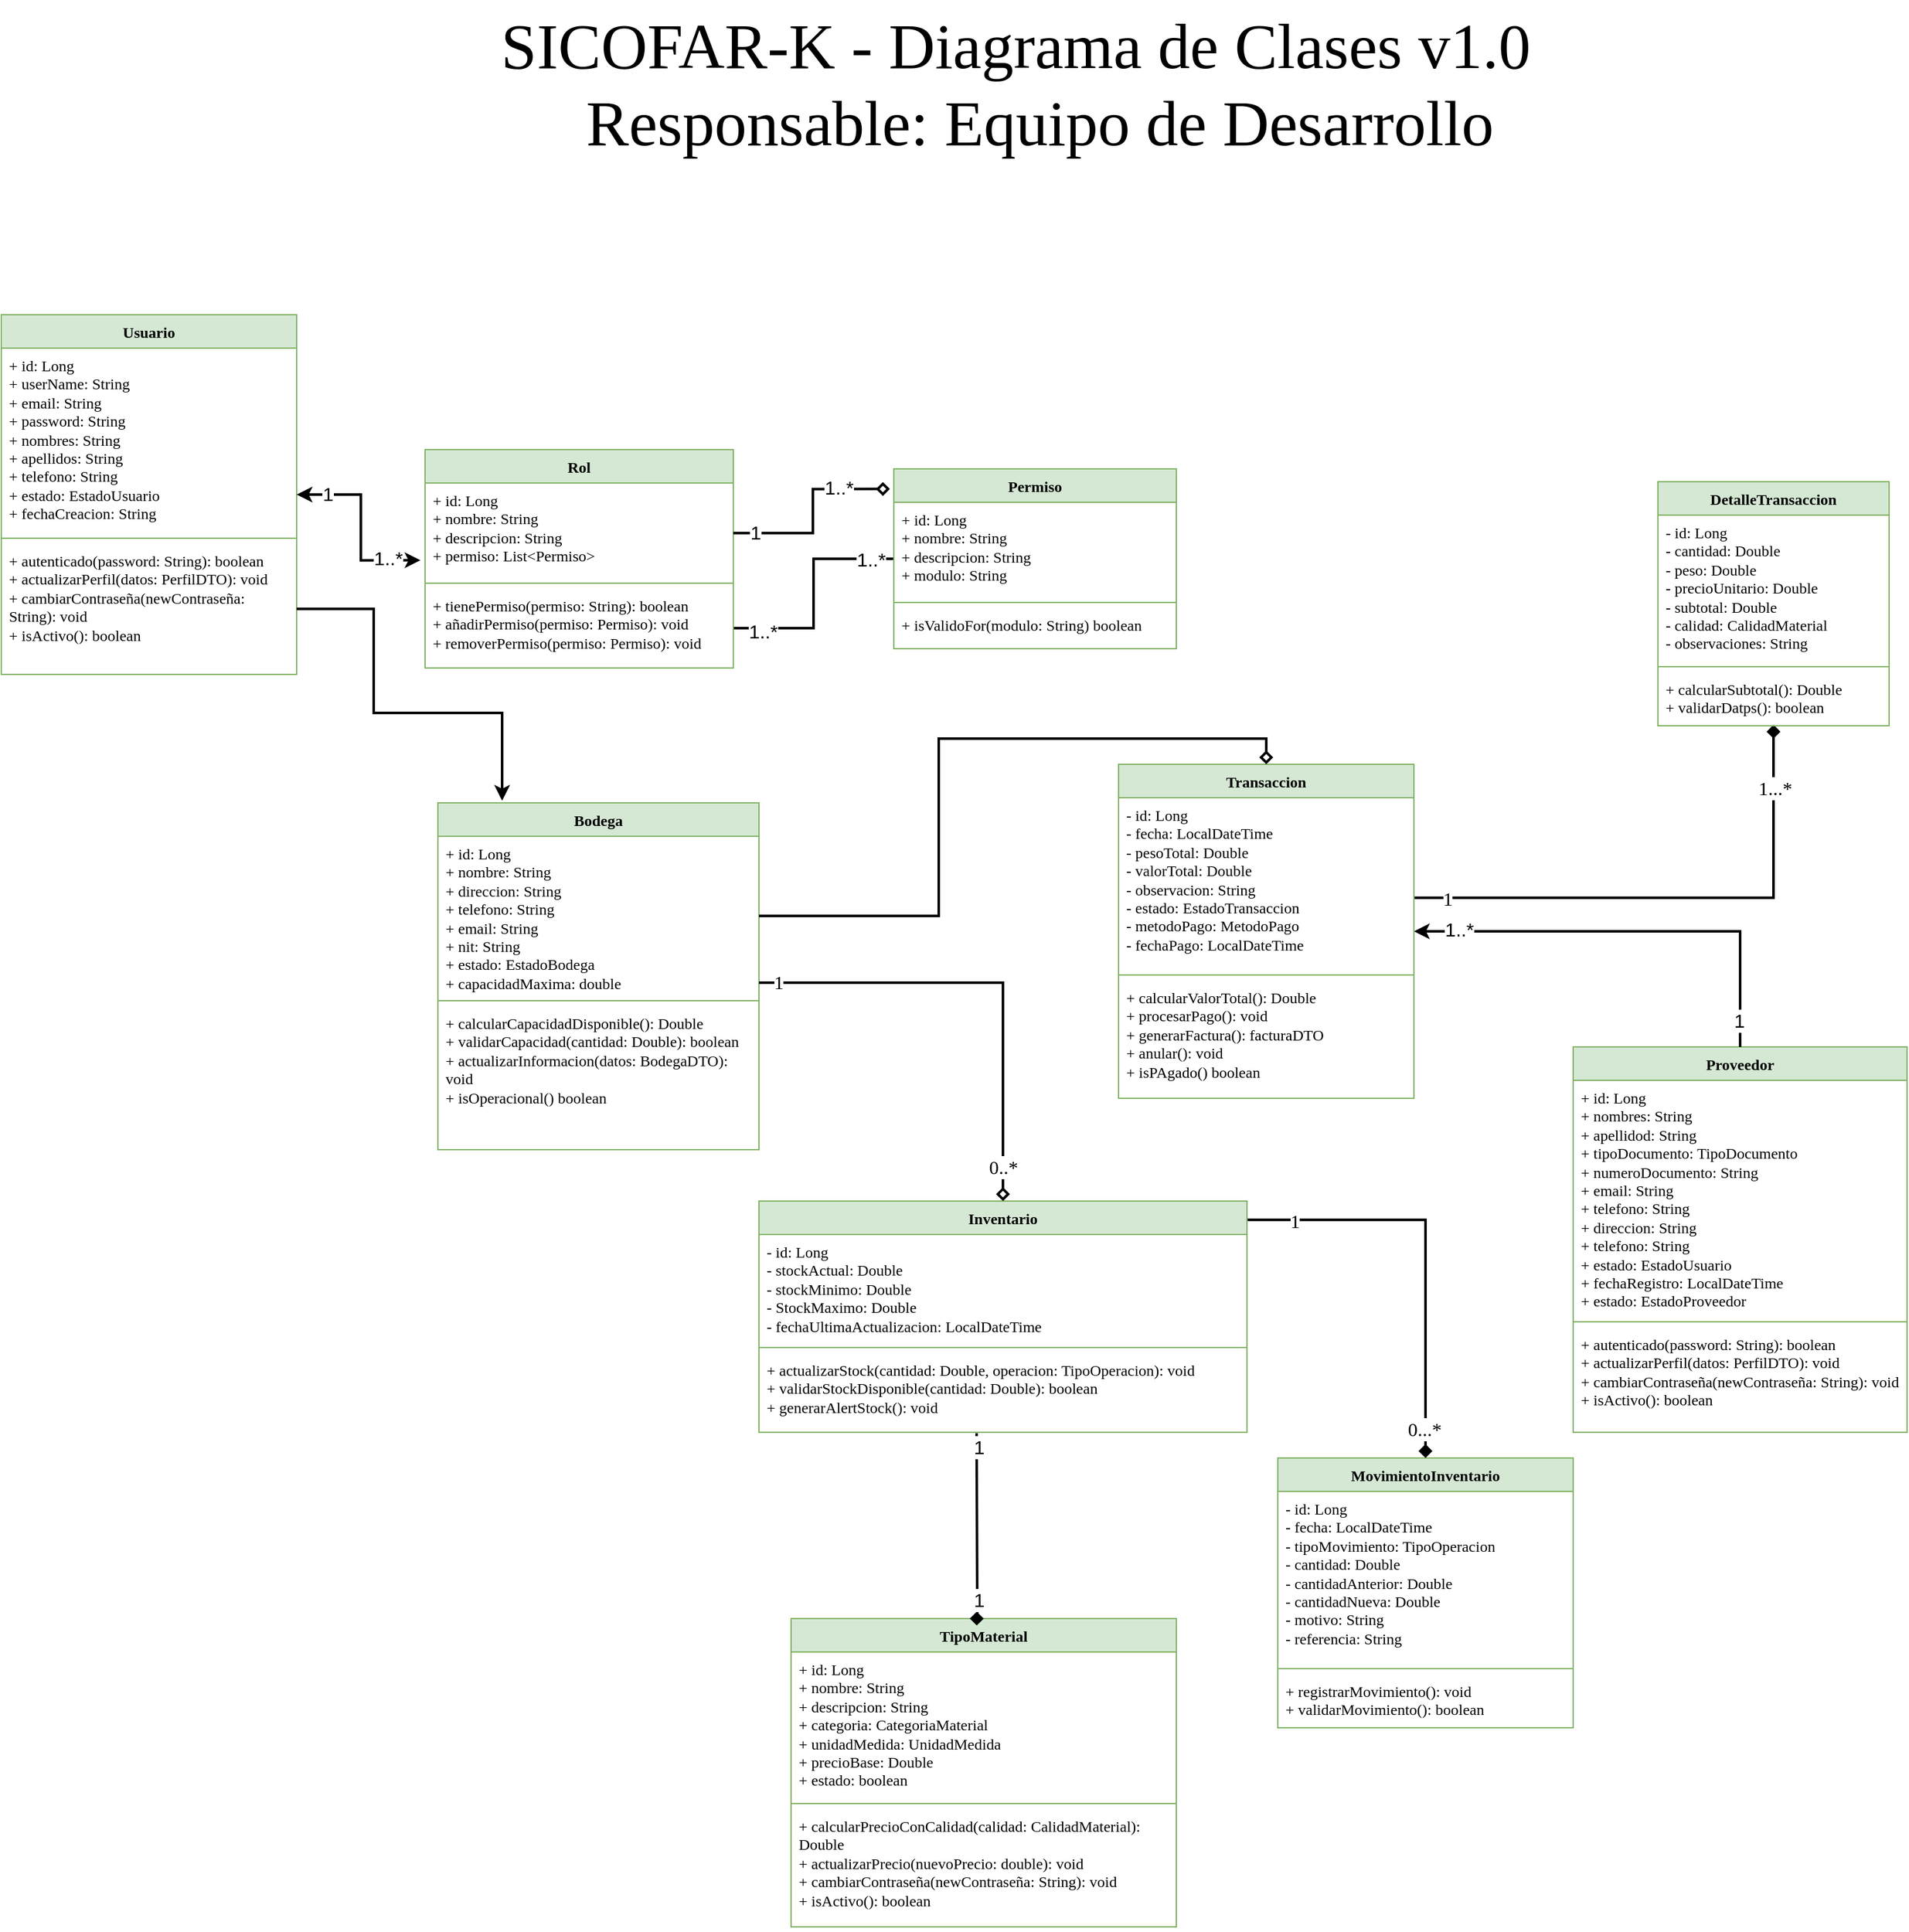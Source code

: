 <mxfile version="28.2.7">
  <diagram name="diagrama-clases" id="tmoNBz47ytBKy1adXkc0">
    <mxGraphModel dx="3047" dy="3093" grid="1" gridSize="10" guides="1" tooltips="1" connect="1" arrows="1" fold="1" page="1" pageScale="1" pageWidth="827" pageHeight="1169" math="0" shadow="0">
      <root>
        <mxCell id="0" />
        <mxCell id="1" parent="0" />
        <mxCell id="k55dvqI0mPFImyrSNptX-2" value="Usuario" style="swimlane;fontStyle=1;align=center;verticalAlign=top;childLayout=stackLayout;horizontal=1;startSize=26;horizontalStack=0;resizeParent=1;resizeParentMax=0;resizeLast=0;collapsible=1;marginBottom=0;whiteSpace=wrap;html=1;fillColor=#d5e8d4;strokeColor=#82b366;fontFamily=Tahoma;" parent="1" vertex="1">
          <mxGeometry x="498" y="-550" width="230" height="280" as="geometry" />
        </mxCell>
        <mxCell id="k55dvqI0mPFImyrSNptX-3" value="+ id: Long&lt;div&gt;+ userName: String&lt;/div&gt;&lt;div&gt;+ email: String&lt;/div&gt;&lt;div&gt;+ password: String&lt;br&gt;&lt;div&gt;+ nombres: String&lt;br&gt;&lt;div&gt;+ apellidos: String&lt;/div&gt;&lt;div&gt;+ telefono: String&lt;/div&gt;&lt;div&gt;+ estado: EstadoUsuario&lt;/div&gt;&lt;div&gt;+ fechaCreacion: String&lt;/div&gt;&lt;div&gt;&lt;div&gt;&lt;br&gt;&lt;/div&gt;&lt;div&gt;&lt;br&gt;&lt;/div&gt;&lt;/div&gt;&lt;/div&gt;&lt;/div&gt;" style="text;strokeColor=none;fillColor=none;align=left;verticalAlign=top;spacingLeft=4;spacingRight=4;overflow=hidden;rotatable=0;points=[[0,0.5],[1,0.5]];portConstraint=eastwest;whiteSpace=wrap;html=1;fontFamily=Tahoma;" parent="k55dvqI0mPFImyrSNptX-2" vertex="1">
          <mxGeometry y="26" width="230" height="144" as="geometry" />
        </mxCell>
        <mxCell id="k55dvqI0mPFImyrSNptX-4" value="" style="line;strokeWidth=1;fillColor=none;align=left;verticalAlign=middle;spacingTop=-1;spacingLeft=3;spacingRight=3;rotatable=0;labelPosition=right;points=[];portConstraint=eastwest;strokeColor=inherit;fontFamily=Tahoma;" parent="k55dvqI0mPFImyrSNptX-2" vertex="1">
          <mxGeometry y="170" width="230" height="8" as="geometry" />
        </mxCell>
        <mxCell id="k55dvqI0mPFImyrSNptX-5" value="+ autenticado(password: String): boolean&lt;div&gt;+ actualizarPerfil(datos: PerfilDTO): void&lt;/div&gt;&lt;div&gt;+ cambiarContraseña(newContraseña: String): void&lt;/div&gt;&lt;div&gt;+ isActivo(): boolean&lt;/div&gt;" style="text;strokeColor=none;fillColor=none;align=left;verticalAlign=top;spacingLeft=4;spacingRight=4;overflow=hidden;rotatable=0;points=[[0,0.5],[1,0.5]];portConstraint=eastwest;whiteSpace=wrap;html=1;fontFamily=Tahoma;" parent="k55dvqI0mPFImyrSNptX-2" vertex="1">
          <mxGeometry y="178" width="230" height="102" as="geometry" />
        </mxCell>
        <mxCell id="k55dvqI0mPFImyrSNptX-6" value="Bodega" style="swimlane;fontStyle=1;align=center;verticalAlign=top;childLayout=stackLayout;horizontal=1;startSize=26;horizontalStack=0;resizeParent=1;resizeParentMax=0;resizeLast=0;collapsible=1;marginBottom=0;whiteSpace=wrap;html=1;fillColor=#d5e8d4;strokeColor=#82b366;fontFamily=Tahoma;" parent="1" vertex="1">
          <mxGeometry x="838" y="-170" width="250" height="270" as="geometry" />
        </mxCell>
        <mxCell id="k55dvqI0mPFImyrSNptX-7" value="+ id: Long&lt;div&gt;+ nombre: String&lt;/div&gt;&lt;div&gt;+ direccion: String&lt;/div&gt;&lt;div&gt;+ telefono: String&lt;br&gt;&lt;div&gt;+ email: String&lt;br&gt;&lt;div&gt;+ nit: String&lt;/div&gt;&lt;div&gt;+ estado: EstadoBodega&lt;/div&gt;&lt;div&gt;&lt;div&gt;+ capacidadMaxima: double&lt;/div&gt;&lt;div&gt;&lt;br&gt;&lt;/div&gt;&lt;/div&gt;&lt;/div&gt;&lt;/div&gt;" style="text;strokeColor=none;fillColor=none;align=left;verticalAlign=top;spacingLeft=4;spacingRight=4;overflow=hidden;rotatable=0;points=[[0,0.5],[1,0.5]];portConstraint=eastwest;whiteSpace=wrap;html=1;fontFamily=Tahoma;" parent="k55dvqI0mPFImyrSNptX-6" vertex="1">
          <mxGeometry y="26" width="250" height="124" as="geometry" />
        </mxCell>
        <mxCell id="k55dvqI0mPFImyrSNptX-8" value="" style="line;strokeWidth=1;fillColor=none;align=left;verticalAlign=middle;spacingTop=-1;spacingLeft=3;spacingRight=3;rotatable=0;labelPosition=right;points=[];portConstraint=eastwest;strokeColor=inherit;fontFamily=Tahoma;" parent="k55dvqI0mPFImyrSNptX-6" vertex="1">
          <mxGeometry y="150" width="250" height="8" as="geometry" />
        </mxCell>
        <mxCell id="k55dvqI0mPFImyrSNptX-9" value="+ calcularCapacidadDisponible(): Double&lt;div&gt;+ validarCapacidad(cantidad: Double): boolean&lt;/div&gt;&lt;div&gt;+ actualizarInformacion(datos: BodegaDTO): void&lt;/div&gt;&lt;div&gt;+ isOperacional() boolean&lt;/div&gt;" style="text;strokeColor=none;fillColor=none;align=left;verticalAlign=top;spacingLeft=4;spacingRight=4;overflow=hidden;rotatable=0;points=[[0,0.5],[1,0.5]];portConstraint=eastwest;whiteSpace=wrap;html=1;fontFamily=Tahoma;" parent="k55dvqI0mPFImyrSNptX-6" vertex="1">
          <mxGeometry y="158" width="250" height="112" as="geometry" />
        </mxCell>
        <mxCell id="k55dvqI0mPFImyrSNptX-10" value="Proveedor" style="swimlane;fontStyle=1;align=center;verticalAlign=top;childLayout=stackLayout;horizontal=1;startSize=26;horizontalStack=0;resizeParent=1;resizeParentMax=0;resizeLast=0;collapsible=1;marginBottom=0;whiteSpace=wrap;html=1;fillColor=#d5e8d4;strokeColor=#82b366;fontFamily=Tahoma;" parent="1" vertex="1">
          <mxGeometry x="1722" y="20" width="260" height="300" as="geometry" />
        </mxCell>
        <mxCell id="k55dvqI0mPFImyrSNptX-11" value="+ id: Long&lt;div&gt;+ nombres: String&lt;/div&gt;&lt;div&gt;+ apellidod: String&lt;/div&gt;&lt;div&gt;+ tipoDocumento: TipoDocumento&lt;/div&gt;&lt;div&gt;+ numeroDocumento: String&lt;/div&gt;&lt;div&gt;+ email: String&lt;/div&gt;&lt;div&gt;+ telefono: String&lt;br&gt;&lt;div&gt;+ direccion: String&lt;div&gt;+ telefono: String&lt;/div&gt;&lt;div&gt;+ estado: EstadoUsuario&lt;/div&gt;&lt;div&gt;+ fechaRegistro: LocalDateTime&lt;/div&gt;&lt;div&gt;+ estado: EstadoProveedor&lt;/div&gt;&lt;div&gt;&lt;div&gt;&lt;br&gt;&lt;/div&gt;&lt;div&gt;&lt;br&gt;&lt;/div&gt;&lt;/div&gt;&lt;/div&gt;&lt;/div&gt;" style="text;strokeColor=none;fillColor=none;align=left;verticalAlign=top;spacingLeft=4;spacingRight=4;overflow=hidden;rotatable=0;points=[[0,0.5],[1,0.5]];portConstraint=eastwest;whiteSpace=wrap;html=1;fontFamily=Tahoma;" parent="k55dvqI0mPFImyrSNptX-10" vertex="1">
          <mxGeometry y="26" width="260" height="184" as="geometry" />
        </mxCell>
        <mxCell id="k55dvqI0mPFImyrSNptX-12" value="" style="line;strokeWidth=1;fillColor=none;align=left;verticalAlign=middle;spacingTop=-1;spacingLeft=3;spacingRight=3;rotatable=0;labelPosition=right;points=[];portConstraint=eastwest;strokeColor=inherit;fontFamily=Tahoma;" parent="k55dvqI0mPFImyrSNptX-10" vertex="1">
          <mxGeometry y="210" width="260" height="8" as="geometry" />
        </mxCell>
        <mxCell id="k55dvqI0mPFImyrSNptX-13" value="+ autenticado(password: String): boolean&lt;div&gt;+ actualizarPerfil(datos: PerfilDTO): void&lt;/div&gt;&lt;div&gt;+ cambiarContraseña(newContraseña: String): void&lt;/div&gt;&lt;div&gt;+ isActivo(): boolean&lt;/div&gt;" style="text;strokeColor=none;fillColor=none;align=left;verticalAlign=top;spacingLeft=4;spacingRight=4;overflow=hidden;rotatable=0;points=[[0,0.5],[1,0.5]];portConstraint=eastwest;whiteSpace=wrap;html=1;fontFamily=Tahoma;" parent="k55dvqI0mPFImyrSNptX-10" vertex="1">
          <mxGeometry y="218" width="260" height="82" as="geometry" />
        </mxCell>
        <mxCell id="k55dvqI0mPFImyrSNptX-18" value="TipoMaterial" style="swimlane;fontStyle=1;align=center;verticalAlign=top;childLayout=stackLayout;horizontal=1;startSize=26;horizontalStack=0;resizeParent=1;resizeParentMax=0;resizeLast=0;collapsible=1;marginBottom=0;whiteSpace=wrap;html=1;fillColor=#d5e8d4;strokeColor=#82b366;fontFamily=Tahoma;" parent="1" vertex="1">
          <mxGeometry x="1113" y="465" width="300" height="240" as="geometry" />
        </mxCell>
        <mxCell id="k55dvqI0mPFImyrSNptX-19" value="+ id: Long&lt;div&gt;+ nombre: String&lt;/div&gt;&lt;div&gt;+ descripcion: String&lt;/div&gt;&lt;div&gt;+ categoria: CategoriaMaterial&lt;/div&gt;&lt;div&gt;+ unidadMedida: UnidadMedida&lt;/div&gt;&lt;div&gt;+ precioBase: Double&lt;/div&gt;&lt;div&gt;+ estado: boolean&lt;/div&gt;&lt;div&gt;&lt;br&gt;&lt;/div&gt;&lt;div&gt;&lt;div&gt;&lt;div&gt;&lt;div&gt;&lt;br&gt;&lt;/div&gt;&lt;div&gt;&lt;br&gt;&lt;/div&gt;&lt;/div&gt;&lt;/div&gt;&lt;/div&gt;" style="text;strokeColor=none;fillColor=none;align=left;verticalAlign=top;spacingLeft=4;spacingRight=4;overflow=hidden;rotatable=0;points=[[0,0.5],[1,0.5]];portConstraint=eastwest;whiteSpace=wrap;html=1;fontFamily=Tahoma;" parent="k55dvqI0mPFImyrSNptX-18" vertex="1">
          <mxGeometry y="26" width="300" height="114" as="geometry" />
        </mxCell>
        <mxCell id="k55dvqI0mPFImyrSNptX-20" value="" style="line;strokeWidth=1;fillColor=none;align=left;verticalAlign=middle;spacingTop=-1;spacingLeft=3;spacingRight=3;rotatable=0;labelPosition=right;points=[];portConstraint=eastwest;strokeColor=inherit;fontFamily=Tahoma;" parent="k55dvqI0mPFImyrSNptX-18" vertex="1">
          <mxGeometry y="140" width="300" height="8" as="geometry" />
        </mxCell>
        <mxCell id="k55dvqI0mPFImyrSNptX-21" value="+ calcularPrecioConCalidad(calidad: CalidadMaterial): Double&lt;div&gt;+ actualizarPrecio(nuevoPrecio: double): void&lt;/div&gt;&lt;div&gt;+ cambiarContraseña(newContraseña: String): void&lt;/div&gt;&lt;div&gt;&lt;span style=&quot;background-color: transparent; color: light-dark(rgb(0, 0, 0), rgb(255, 255, 255));&quot;&gt;+ isActivo(): boolean&lt;/span&gt;&lt;/div&gt;" style="text;strokeColor=none;fillColor=none;align=left;verticalAlign=top;spacingLeft=4;spacingRight=4;overflow=hidden;rotatable=0;points=[[0,0.5],[1,0.5]];portConstraint=eastwest;whiteSpace=wrap;html=1;fontFamily=Tahoma;" parent="k55dvqI0mPFImyrSNptX-18" vertex="1">
          <mxGeometry y="148" width="300" height="92" as="geometry" />
        </mxCell>
        <mxCell id="VPmrhG5jTdDAsUOpuQk8-12" style="edgeStyle=orthogonalEdgeStyle;rounded=0;orthogonalLoop=1;jettySize=auto;html=1;entryX=1;entryY=0.5;entryDx=0;entryDy=0;strokeWidth=2;endArrow=none;endFill=0;" parent="1" source="k55dvqI0mPFImyrSNptX-22" target="k55dvqI0mPFImyrSNptX-29" edge="1">
          <mxGeometry relative="1" as="geometry" />
        </mxCell>
        <mxCell id="VPmrhG5jTdDAsUOpuQk8-13" value="1..*" style="edgeLabel;html=1;align=center;verticalAlign=middle;resizable=0;points=[];fontSize=15;" parent="VPmrhG5jTdDAsUOpuQk8-12" vertex="1" connectable="0">
          <mxGeometry x="0.745" y="2" relative="1" as="geometry">
            <mxPoint as="offset" />
          </mxGeometry>
        </mxCell>
        <mxCell id="VPmrhG5jTdDAsUOpuQk8-14" value="1..*" style="edgeLabel;html=1;align=center;verticalAlign=middle;resizable=0;points=[];fontSize=15;" parent="VPmrhG5jTdDAsUOpuQk8-12" vertex="1" connectable="0">
          <mxGeometry x="-0.799" relative="1" as="geometry">
            <mxPoint as="offset" />
          </mxGeometry>
        </mxCell>
        <mxCell id="k55dvqI0mPFImyrSNptX-22" value="Permiso" style="swimlane;fontStyle=1;align=center;verticalAlign=top;childLayout=stackLayout;horizontal=1;startSize=26;horizontalStack=0;resizeParent=1;resizeParentMax=0;resizeLast=0;collapsible=1;marginBottom=0;whiteSpace=wrap;html=1;fillColor=#d5e8d4;strokeColor=#82b366;fontFamily=Tahoma;" parent="1" vertex="1">
          <mxGeometry x="1193" y="-430" width="220" height="140" as="geometry" />
        </mxCell>
        <mxCell id="k55dvqI0mPFImyrSNptX-23" value="+ id: Long&lt;div&gt;+ nombre: String&lt;/div&gt;&lt;div&gt;+ descripcion: String&lt;/div&gt;&lt;div&gt;+ modulo: String&lt;br&gt;&lt;div&gt;&lt;br&gt;&lt;div&gt;&lt;div&gt;&lt;br&gt;&lt;/div&gt;&lt;/div&gt;&lt;/div&gt;&lt;/div&gt;" style="text;strokeColor=none;fillColor=none;align=left;verticalAlign=top;spacingLeft=4;spacingRight=4;overflow=hidden;rotatable=0;points=[[0,0.5],[1,0.5]];portConstraint=eastwest;whiteSpace=wrap;html=1;fontFamily=Tahoma;" parent="k55dvqI0mPFImyrSNptX-22" vertex="1">
          <mxGeometry y="26" width="220" height="74" as="geometry" />
        </mxCell>
        <mxCell id="k55dvqI0mPFImyrSNptX-24" value="" style="line;strokeWidth=1;fillColor=none;align=left;verticalAlign=middle;spacingTop=-1;spacingLeft=3;spacingRight=3;rotatable=0;labelPosition=right;points=[];portConstraint=eastwest;strokeColor=inherit;fontFamily=Tahoma;" parent="k55dvqI0mPFImyrSNptX-22" vertex="1">
          <mxGeometry y="100" width="220" height="8" as="geometry" />
        </mxCell>
        <mxCell id="k55dvqI0mPFImyrSNptX-25" value="&lt;div&gt;+ isValidoFor(modulo: String) boolean&lt;/div&gt;" style="text;strokeColor=none;fillColor=none;align=left;verticalAlign=top;spacingLeft=4;spacingRight=4;overflow=hidden;rotatable=0;points=[[0,0.5],[1,0.5]];portConstraint=eastwest;whiteSpace=wrap;html=1;fontFamily=Tahoma;" parent="k55dvqI0mPFImyrSNptX-22" vertex="1">
          <mxGeometry y="108" width="220" height="32" as="geometry" />
        </mxCell>
        <mxCell id="k55dvqI0mPFImyrSNptX-26" value="Rol" style="swimlane;fontStyle=1;align=center;verticalAlign=top;childLayout=stackLayout;horizontal=1;startSize=26;horizontalStack=0;resizeParent=1;resizeParentMax=0;resizeLast=0;collapsible=1;marginBottom=0;whiteSpace=wrap;html=1;fillColor=#d5e8d4;strokeColor=#82b366;fontFamily=Tahoma;" parent="1" vertex="1">
          <mxGeometry x="828" y="-445" width="240" height="170" as="geometry" />
        </mxCell>
        <mxCell id="k55dvqI0mPFImyrSNptX-27" value="+ id: Long&lt;div&gt;+ nombre: String&lt;/div&gt;&lt;div&gt;+ descripcion: String&lt;/div&gt;&lt;div&gt;+ permiso: List&amp;lt;Permiso&amp;gt;&lt;br&gt;&lt;div&gt;&lt;br&gt;&lt;div&gt;&lt;div&gt;&lt;br&gt;&lt;/div&gt;&lt;/div&gt;&lt;/div&gt;&lt;/div&gt;" style="text;strokeColor=none;fillColor=none;align=left;verticalAlign=top;spacingLeft=4;spacingRight=4;overflow=hidden;rotatable=0;points=[[0,0.5],[1,0.5]];portConstraint=eastwest;whiteSpace=wrap;html=1;fontFamily=Tahoma;" parent="k55dvqI0mPFImyrSNptX-26" vertex="1">
          <mxGeometry y="26" width="240" height="74" as="geometry" />
        </mxCell>
        <mxCell id="k55dvqI0mPFImyrSNptX-28" value="" style="line;strokeWidth=1;fillColor=none;align=left;verticalAlign=middle;spacingTop=-1;spacingLeft=3;spacingRight=3;rotatable=0;labelPosition=right;points=[];portConstraint=eastwest;strokeColor=inherit;fontFamily=Tahoma;" parent="k55dvqI0mPFImyrSNptX-26" vertex="1">
          <mxGeometry y="100" width="240" height="8" as="geometry" />
        </mxCell>
        <mxCell id="k55dvqI0mPFImyrSNptX-29" value="+ tienePermiso(permiso: String): boolean&lt;div&gt;+ añadirPermiso(permiso: Permiso): void&lt;/div&gt;&lt;div&gt;+ removerPermiso(permiso: Permiso): void&lt;/div&gt;" style="text;strokeColor=none;fillColor=none;align=left;verticalAlign=top;spacingLeft=4;spacingRight=4;overflow=hidden;rotatable=0;points=[[0,0.5],[1,0.5]];portConstraint=eastwest;whiteSpace=wrap;html=1;fontFamily=Tahoma;" parent="k55dvqI0mPFImyrSNptX-26" vertex="1">
          <mxGeometry y="108" width="240" height="62" as="geometry" />
        </mxCell>
        <mxCell id="k55dvqI0mPFImyrSNptX-34" value="MovimientoInventario" style="swimlane;fontStyle=1;align=center;verticalAlign=top;childLayout=stackLayout;horizontal=1;startSize=26;horizontalStack=0;resizeParent=1;resizeParentMax=0;resizeLast=0;collapsible=1;marginBottom=0;whiteSpace=wrap;html=1;fillColor=#d5e8d4;strokeColor=#82b366;fontFamily=Tahoma;" parent="1" vertex="1">
          <mxGeometry x="1492" y="340" width="230" height="210" as="geometry" />
        </mxCell>
        <mxCell id="k55dvqI0mPFImyrSNptX-35" value="&lt;div&gt;- id: Long&lt;/div&gt;&lt;div&gt;- fecha: LocalDateTime&lt;/div&gt;&lt;div&gt;- tipoMovimiento: TipoOperacion&lt;/div&gt;&lt;div&gt;- cantidad: Double&lt;/div&gt;&lt;div&gt;- cantidadAnterior: Double&lt;/div&gt;&lt;div&gt;- cantidadNueva: Double&lt;/div&gt;&lt;div&gt;- motivo: String&lt;/div&gt;&lt;div&gt;- referencia: String&lt;/div&gt;" style="text;strokeColor=none;fillColor=none;align=left;verticalAlign=top;spacingLeft=4;spacingRight=4;overflow=hidden;rotatable=0;points=[[0,0.5],[1,0.5]];portConstraint=eastwest;whiteSpace=wrap;html=1;fontFamily=Tahoma;" parent="k55dvqI0mPFImyrSNptX-34" vertex="1">
          <mxGeometry y="26" width="230" height="134" as="geometry" />
        </mxCell>
        <mxCell id="k55dvqI0mPFImyrSNptX-36" value="" style="line;strokeWidth=1;fillColor=none;align=left;verticalAlign=middle;spacingTop=-1;spacingLeft=3;spacingRight=3;rotatable=0;labelPosition=right;points=[];portConstraint=eastwest;strokeColor=inherit;fontFamily=Tahoma;" parent="k55dvqI0mPFImyrSNptX-34" vertex="1">
          <mxGeometry y="160" width="230" height="8" as="geometry" />
        </mxCell>
        <mxCell id="k55dvqI0mPFImyrSNptX-37" value="&lt;div&gt;+ registrarMovimiento(): void&lt;/div&gt;&lt;div&gt;+ validarMovimiento(): boolean&lt;/div&gt;" style="text;strokeColor=none;fillColor=none;align=left;verticalAlign=top;spacingLeft=4;spacingRight=4;overflow=hidden;rotatable=0;points=[[0,0.5],[1,0.5]];portConstraint=eastwest;whiteSpace=wrap;html=1;fontFamily=Tahoma;" parent="k55dvqI0mPFImyrSNptX-34" vertex="1">
          <mxGeometry y="168" width="230" height="42" as="geometry" />
        </mxCell>
        <mxCell id="rzUlyCTzi-JNFgFrHpb2-34" style="edgeStyle=orthogonalEdgeStyle;rounded=0;orthogonalLoop=1;jettySize=auto;html=1;endArrow=diamond;endFill=1;strokeWidth=2;exitX=1.002;exitY=0.581;exitDx=0;exitDy=0;exitPerimeter=0;fontFamily=Tahoma;" parent="1" source="rzUlyCTzi-JNFgFrHpb2-12" edge="1">
          <mxGeometry relative="1" as="geometry">
            <mxPoint x="2133" y="-90" as="sourcePoint" />
            <mxPoint x="1878" y="-220" as="targetPoint" />
            <Array as="points">
              <mxPoint x="1878" y="-96" />
              <mxPoint x="1878" y="-228" />
            </Array>
          </mxGeometry>
        </mxCell>
        <mxCell id="rzUlyCTzi-JNFgFrHpb2-41" value="1" style="edgeLabel;html=1;align=center;verticalAlign=middle;resizable=0;points=[];fontSize=15;fontFamily=Tahoma;" parent="rzUlyCTzi-JNFgFrHpb2-34" vertex="1" connectable="0">
          <mxGeometry x="-0.942" relative="1" as="geometry">
            <mxPoint x="13" as="offset" />
          </mxGeometry>
        </mxCell>
        <mxCell id="rzUlyCTzi-JNFgFrHpb2-42" value="1...*" style="edgeLabel;html=1;align=center;verticalAlign=middle;resizable=0;points=[];fontSize=15;fontFamily=Tahoma;" parent="rzUlyCTzi-JNFgFrHpb2-34" vertex="1" connectable="0">
          <mxGeometry x="0.743" y="-1" relative="1" as="geometry">
            <mxPoint as="offset" />
          </mxGeometry>
        </mxCell>
        <mxCell id="rzUlyCTzi-JNFgFrHpb2-50" style="edgeStyle=orthogonalEdgeStyle;rounded=0;orthogonalLoop=1;jettySize=auto;html=1;entryX=0.5;entryY=0;entryDx=0;entryDy=0;strokeWidth=2;fontFamily=Tahoma;startArrow=classic;startFill=1;endArrow=none;endFill=0;" parent="1" source="rzUlyCTzi-JNFgFrHpb2-11" target="k55dvqI0mPFImyrSNptX-10" edge="1">
          <mxGeometry relative="1" as="geometry" />
        </mxCell>
        <mxCell id="VPmrhG5jTdDAsUOpuQk8-17" value="1" style="edgeLabel;html=1;align=center;verticalAlign=middle;resizable=0;points=[];fontSize=15;" parent="rzUlyCTzi-JNFgFrHpb2-50" vertex="1" connectable="0">
          <mxGeometry x="0.874" y="-1" relative="1" as="geometry">
            <mxPoint as="offset" />
          </mxGeometry>
        </mxCell>
        <mxCell id="VPmrhG5jTdDAsUOpuQk8-18" value="1..*" style="edgeLabel;html=1;align=center;verticalAlign=middle;resizable=0;points=[];fontSize=15;" parent="rzUlyCTzi-JNFgFrHpb2-50" vertex="1" connectable="0">
          <mxGeometry x="-0.8" y="2" relative="1" as="geometry">
            <mxPoint as="offset" />
          </mxGeometry>
        </mxCell>
        <mxCell id="rzUlyCTzi-JNFgFrHpb2-11" value="Transaccion" style="swimlane;fontStyle=1;align=center;verticalAlign=top;childLayout=stackLayout;horizontal=1;startSize=26;horizontalStack=0;resizeParent=1;resizeParentMax=0;resizeLast=0;collapsible=1;marginBottom=0;whiteSpace=wrap;html=1;fillColor=#d5e8d4;strokeColor=#82b366;fontFamily=Tahoma;" parent="1" vertex="1">
          <mxGeometry x="1368" y="-200" width="230" height="260" as="geometry" />
        </mxCell>
        <mxCell id="rzUlyCTzi-JNFgFrHpb2-12" value="&lt;div&gt;- id: Long&lt;/div&gt;&lt;div&gt;- fecha: LocalDateTime&lt;/div&gt;&lt;div&gt;- pesoTotal: Double&lt;/div&gt;&lt;div&gt;- valorTotal: Double&lt;/div&gt;&lt;div&gt;- observacion: String&lt;/div&gt;&lt;div&gt;- estado: EstadoTransaccion&lt;/div&gt;&lt;div&gt;- metodoPago: MetodoPago&lt;/div&gt;&lt;div&gt;- fechaPago: LocalDateTime&lt;/div&gt;" style="text;strokeColor=none;fillColor=none;align=left;verticalAlign=top;spacingLeft=4;spacingRight=4;overflow=hidden;rotatable=0;points=[[0,0.5],[1,0.5]];portConstraint=eastwest;whiteSpace=wrap;html=1;fontFamily=Tahoma;" parent="rzUlyCTzi-JNFgFrHpb2-11" vertex="1">
          <mxGeometry y="26" width="230" height="134" as="geometry" />
        </mxCell>
        <mxCell id="rzUlyCTzi-JNFgFrHpb2-13" value="" style="line;strokeWidth=1;fillColor=none;align=left;verticalAlign=middle;spacingTop=-1;spacingLeft=3;spacingRight=3;rotatable=0;labelPosition=right;points=[];portConstraint=eastwest;strokeColor=inherit;fontFamily=Tahoma;" parent="rzUlyCTzi-JNFgFrHpb2-11" vertex="1">
          <mxGeometry y="160" width="230" height="8" as="geometry" />
        </mxCell>
        <mxCell id="rzUlyCTzi-JNFgFrHpb2-14" value="&lt;div&gt;+ calcularValorTotal(): Double&lt;/div&gt;&lt;div&gt;+ procesarPago(): void&lt;/div&gt;&lt;div&gt;+ generarFactura(): facturaDTO&lt;/div&gt;&lt;div&gt;+ anular(): void&lt;/div&gt;&lt;div&gt;+ isPAgado() boolean&lt;/div&gt;&lt;div&gt;&lt;br&gt;&lt;/div&gt;" style="text;strokeColor=none;fillColor=none;align=left;verticalAlign=top;spacingLeft=4;spacingRight=4;overflow=hidden;rotatable=0;points=[[0,0.5],[1,0.5]];portConstraint=eastwest;whiteSpace=wrap;html=1;fontFamily=Tahoma;" parent="rzUlyCTzi-JNFgFrHpb2-11" vertex="1">
          <mxGeometry y="168" width="230" height="92" as="geometry" />
        </mxCell>
        <mxCell id="rzUlyCTzi-JNFgFrHpb2-19" value="DetalleTransaccion" style="swimlane;fontStyle=1;align=center;verticalAlign=top;childLayout=stackLayout;horizontal=1;startSize=26;horizontalStack=0;resizeParent=1;resizeParentMax=0;resizeLast=0;collapsible=1;marginBottom=0;whiteSpace=wrap;html=1;fillColor=#d5e8d4;strokeColor=#82b366;fontFamily=Tahoma;" parent="1" vertex="1">
          <mxGeometry x="1788" y="-420" width="180" height="190" as="geometry" />
        </mxCell>
        <mxCell id="rzUlyCTzi-JNFgFrHpb2-20" value="&lt;div&gt;- id: Long&lt;/div&gt;&lt;div&gt;- cantidad: Double&lt;br&gt;&lt;/div&gt;&lt;div&gt;- peso: Double&lt;/div&gt;&lt;div&gt;- precioUnitario: Double&lt;/div&gt;&lt;div&gt;- subtotal: Double&lt;/div&gt;&lt;div&gt;- calidad: CalidadMaterial&lt;/div&gt;&lt;div&gt;- observaciones: String&lt;/div&gt;" style="text;strokeColor=none;fillColor=none;align=left;verticalAlign=top;spacingLeft=4;spacingRight=4;overflow=hidden;rotatable=0;points=[[0,0.5],[1,0.5]];portConstraint=eastwest;whiteSpace=wrap;html=1;fontFamily=Tahoma;" parent="rzUlyCTzi-JNFgFrHpb2-19" vertex="1">
          <mxGeometry y="26" width="180" height="114" as="geometry" />
        </mxCell>
        <mxCell id="rzUlyCTzi-JNFgFrHpb2-21" value="" style="line;strokeWidth=1;fillColor=none;align=left;verticalAlign=middle;spacingTop=-1;spacingLeft=3;spacingRight=3;rotatable=0;labelPosition=right;points=[];portConstraint=eastwest;strokeColor=inherit;fontFamily=Tahoma;" parent="rzUlyCTzi-JNFgFrHpb2-19" vertex="1">
          <mxGeometry y="140" width="180" height="8" as="geometry" />
        </mxCell>
        <mxCell id="rzUlyCTzi-JNFgFrHpb2-22" value="&lt;div&gt;+ calcularSubtotal(): Double&lt;/div&gt;&lt;div&gt;+ validarDatps(): boolean&lt;/div&gt;&lt;div&gt;&lt;br&gt;&lt;/div&gt;" style="text;strokeColor=none;fillColor=none;align=left;verticalAlign=top;spacingLeft=4;spacingRight=4;overflow=hidden;rotatable=0;points=[[0,0.5],[1,0.5]];portConstraint=eastwest;whiteSpace=wrap;html=1;fontFamily=Tahoma;" parent="rzUlyCTzi-JNFgFrHpb2-19" vertex="1">
          <mxGeometry y="148" width="180" height="42" as="geometry" />
        </mxCell>
        <mxCell id="rzUlyCTzi-JNFgFrHpb2-35" style="edgeStyle=orthogonalEdgeStyle;rounded=0;orthogonalLoop=1;jettySize=auto;html=1;entryX=0.5;entryY=0;entryDx=0;entryDy=0;strokeWidth=2;endArrow=diamond;endFill=1;exitX=0.446;exitY=1.013;exitDx=0;exitDy=0;exitPerimeter=0;fontFamily=Tahoma;" parent="1" source="rzUlyCTzi-JNFgFrHpb2-26" target="k55dvqI0mPFImyrSNptX-18" edge="1">
          <mxGeometry relative="1" as="geometry">
            <mxPoint x="1722" y="55" as="sourcePoint" />
            <Array as="points">
              <mxPoint x="1258" y="330" />
              <mxPoint x="1258" y="330" />
            </Array>
          </mxGeometry>
        </mxCell>
        <mxCell id="VPmrhG5jTdDAsUOpuQk8-20" value="1" style="edgeLabel;html=1;align=center;verticalAlign=middle;resizable=0;points=[];fontSize=15;" parent="rzUlyCTzi-JNFgFrHpb2-35" vertex="1" connectable="0">
          <mxGeometry x="0.724" y="1" relative="1" as="geometry">
            <mxPoint as="offset" />
          </mxGeometry>
        </mxCell>
        <mxCell id="VPmrhG5jTdDAsUOpuQk8-21" value="1" style="edgeLabel;html=1;align=center;verticalAlign=middle;resizable=0;points=[];fontSize=15;" parent="rzUlyCTzi-JNFgFrHpb2-35" vertex="1" connectable="0">
          <mxGeometry x="-0.869" y="1" relative="1" as="geometry">
            <mxPoint as="offset" />
          </mxGeometry>
        </mxCell>
        <mxCell id="rzUlyCTzi-JNFgFrHpb2-37" style="edgeStyle=orthogonalEdgeStyle;rounded=0;orthogonalLoop=1;jettySize=auto;html=1;entryX=0.5;entryY=0;entryDx=0;entryDy=0;strokeWidth=2;endArrow=diamond;endFill=1;exitX=0.999;exitY=0.081;exitDx=0;exitDy=0;exitPerimeter=0;fontFamily=Tahoma;" parent="1" source="rzUlyCTzi-JNFgFrHpb2-23" target="k55dvqI0mPFImyrSNptX-34" edge="1">
          <mxGeometry relative="1" as="geometry">
            <Array as="points">
              <mxPoint x="1607" y="155" />
            </Array>
          </mxGeometry>
        </mxCell>
        <mxCell id="rzUlyCTzi-JNFgFrHpb2-39" value="1" style="edgeLabel;html=1;align=center;verticalAlign=middle;resizable=0;points=[];fontSize=15;fontFamily=Tahoma;" parent="rzUlyCTzi-JNFgFrHpb2-37" vertex="1" connectable="0">
          <mxGeometry x="-0.768" relative="1" as="geometry">
            <mxPoint as="offset" />
          </mxGeometry>
        </mxCell>
        <mxCell id="rzUlyCTzi-JNFgFrHpb2-40" value="0...*" style="edgeLabel;html=1;align=center;verticalAlign=middle;resizable=0;points=[];fontSize=15;fontFamily=Tahoma;" parent="rzUlyCTzi-JNFgFrHpb2-37" vertex="1" connectable="0">
          <mxGeometry x="0.859" y="-1" relative="1" as="geometry">
            <mxPoint as="offset" />
          </mxGeometry>
        </mxCell>
        <mxCell id="rzUlyCTzi-JNFgFrHpb2-23" value="Inventario" style="swimlane;fontStyle=1;align=center;verticalAlign=top;childLayout=stackLayout;horizontal=1;startSize=26;horizontalStack=0;resizeParent=1;resizeParentMax=0;resizeLast=0;collapsible=1;marginBottom=0;whiteSpace=wrap;html=1;fillColor=#d5e8d4;strokeColor=#82b366;fontFamily=Tahoma;" parent="1" vertex="1">
          <mxGeometry x="1088" y="140" width="380" height="180" as="geometry" />
        </mxCell>
        <mxCell id="rzUlyCTzi-JNFgFrHpb2-24" value="&lt;div&gt;- id: Long&lt;/div&gt;&lt;div&gt;- stockActual: Double&lt;/div&gt;&lt;div&gt;- stockMinimo: Double&lt;/div&gt;&lt;div&gt;- StockMaximo: Double&lt;/div&gt;&lt;div&gt;- fechaUltimaActualizacion: LocalDateTime&lt;/div&gt;" style="text;strokeColor=none;fillColor=none;align=left;verticalAlign=top;spacingLeft=4;spacingRight=4;overflow=hidden;rotatable=0;points=[[0,0.5],[1,0.5]];portConstraint=eastwest;whiteSpace=wrap;html=1;fontFamily=Tahoma;" parent="rzUlyCTzi-JNFgFrHpb2-23" vertex="1">
          <mxGeometry y="26" width="380" height="84" as="geometry" />
        </mxCell>
        <mxCell id="rzUlyCTzi-JNFgFrHpb2-25" value="" style="line;strokeWidth=1;fillColor=none;align=left;verticalAlign=middle;spacingTop=-1;spacingLeft=3;spacingRight=3;rotatable=0;labelPosition=right;points=[];portConstraint=eastwest;strokeColor=inherit;fontFamily=Tahoma;" parent="rzUlyCTzi-JNFgFrHpb2-23" vertex="1">
          <mxGeometry y="110" width="380" height="8" as="geometry" />
        </mxCell>
        <mxCell id="rzUlyCTzi-JNFgFrHpb2-26" value="&lt;div&gt;+ actualizarStock(cantidad: Double, operacion: TipoOperacion): void&lt;/div&gt;&lt;div&gt;+ validarStockDisponible(cantidad: Double): boolean&lt;/div&gt;&lt;div&gt;+ generarAlertStock(): void&lt;/div&gt;&lt;div&gt;&lt;br&gt;&lt;/div&gt;&lt;div&gt;&lt;br&gt;&lt;/div&gt;" style="text;strokeColor=none;fillColor=none;align=left;verticalAlign=top;spacingLeft=4;spacingRight=4;overflow=hidden;rotatable=0;points=[[0,0.5],[1,0.5]];portConstraint=eastwest;whiteSpace=wrap;html=1;fontFamily=Tahoma;" parent="rzUlyCTzi-JNFgFrHpb2-23" vertex="1">
          <mxGeometry y="118" width="380" height="62" as="geometry" />
        </mxCell>
        <mxCell id="rzUlyCTzi-JNFgFrHpb2-30" style="edgeStyle=orthogonalEdgeStyle;rounded=0;orthogonalLoop=1;jettySize=auto;html=1;entryX=-0.015;entryY=0.813;entryDx=0;entryDy=0;entryPerimeter=0;startArrow=classic;startFill=1;strokeWidth=2;fontFamily=Tahoma;" parent="1" source="k55dvqI0mPFImyrSNptX-2" target="k55dvqI0mPFImyrSNptX-27" edge="1">
          <mxGeometry relative="1" as="geometry" />
        </mxCell>
        <mxCell id="VPmrhG5jTdDAsUOpuQk8-15" value="1" style="edgeLabel;html=1;align=center;verticalAlign=middle;resizable=0;points=[];fontSize=15;" parent="rzUlyCTzi-JNFgFrHpb2-30" vertex="1" connectable="0">
          <mxGeometry x="-0.678" y="1" relative="1" as="geometry">
            <mxPoint as="offset" />
          </mxGeometry>
        </mxCell>
        <mxCell id="VPmrhG5jTdDAsUOpuQk8-16" value="1..*" style="edgeLabel;html=1;align=center;verticalAlign=middle;resizable=0;points=[];fontSize=15;" parent="rzUlyCTzi-JNFgFrHpb2-30" vertex="1" connectable="0">
          <mxGeometry x="0.651" y="2" relative="1" as="geometry">
            <mxPoint as="offset" />
          </mxGeometry>
        </mxCell>
        <mxCell id="rzUlyCTzi-JNFgFrHpb2-31" style="edgeStyle=orthogonalEdgeStyle;rounded=0;orthogonalLoop=1;jettySize=auto;html=1;endArrow=diamond;endFill=0;strokeWidth=2;entryX=0.5;entryY=0;entryDx=0;entryDy=0;fontFamily=Tahoma;" parent="1" source="k55dvqI0mPFImyrSNptX-6" target="rzUlyCTzi-JNFgFrHpb2-23" edge="1">
          <mxGeometry relative="1" as="geometry">
            <mxPoint x="1468" y="256" as="targetPoint" />
            <Array as="points">
              <mxPoint x="1278" y="-30" />
            </Array>
          </mxGeometry>
        </mxCell>
        <mxCell id="rzUlyCTzi-JNFgFrHpb2-43" value="1" style="edgeLabel;html=1;align=center;verticalAlign=middle;resizable=0;points=[];fontSize=15;fontFamily=Tahoma;" parent="rzUlyCTzi-JNFgFrHpb2-31" vertex="1" connectable="0">
          <mxGeometry x="-0.918" y="1" relative="1" as="geometry">
            <mxPoint as="offset" />
          </mxGeometry>
        </mxCell>
        <mxCell id="rzUlyCTzi-JNFgFrHpb2-44" value="0..*" style="edgeLabel;html=1;align=center;verticalAlign=middle;resizable=0;points=[];fontSize=15;fontFamily=Tahoma;" parent="rzUlyCTzi-JNFgFrHpb2-31" vertex="1" connectable="0">
          <mxGeometry x="0.846" relative="1" as="geometry">
            <mxPoint as="offset" />
          </mxGeometry>
        </mxCell>
        <mxCell id="rzUlyCTzi-JNFgFrHpb2-32" style="edgeStyle=orthogonalEdgeStyle;rounded=0;orthogonalLoop=1;jettySize=auto;html=1;entryX=-0.014;entryY=0.112;entryDx=0;entryDy=0;entryPerimeter=0;endArrow=diamond;endFill=0;strokeWidth=2;fontFamily=Tahoma;" parent="1" source="k55dvqI0mPFImyrSNptX-26" target="k55dvqI0mPFImyrSNptX-22" edge="1">
          <mxGeometry relative="1" as="geometry">
            <Array as="points">
              <mxPoint x="1130" y="-380" />
              <mxPoint x="1130" y="-414" />
            </Array>
          </mxGeometry>
        </mxCell>
        <mxCell id="VPmrhG5jTdDAsUOpuQk8-10" value="1" style="edgeLabel;html=1;align=center;verticalAlign=middle;resizable=0;points=[];fontSize=15;" parent="rzUlyCTzi-JNFgFrHpb2-32" vertex="1" connectable="0">
          <mxGeometry x="-0.784" y="1" relative="1" as="geometry">
            <mxPoint as="offset" />
          </mxGeometry>
        </mxCell>
        <mxCell id="VPmrhG5jTdDAsUOpuQk8-11" value="1..*" style="edgeLabel;html=1;align=center;verticalAlign=middle;resizable=0;points=[];fontSize=15;" parent="rzUlyCTzi-JNFgFrHpb2-32" vertex="1" connectable="0">
          <mxGeometry x="0.49" y="2" relative="1" as="geometry">
            <mxPoint as="offset" />
          </mxGeometry>
        </mxCell>
        <mxCell id="rzUlyCTzi-JNFgFrHpb2-33" style="edgeStyle=orthogonalEdgeStyle;rounded=0;orthogonalLoop=1;jettySize=auto;html=1;entryX=0.5;entryY=0;entryDx=0;entryDy=0;endArrow=diamond;endFill=0;strokeWidth=2;fontFamily=Tahoma;" parent="1" source="k55dvqI0mPFImyrSNptX-7" target="rzUlyCTzi-JNFgFrHpb2-11" edge="1">
          <mxGeometry relative="1" as="geometry" />
        </mxCell>
        <mxCell id="rzUlyCTzi-JNFgFrHpb2-51" style="edgeStyle=orthogonalEdgeStyle;rounded=0;orthogonalLoop=1;jettySize=auto;html=1;strokeWidth=2;exitX=1;exitY=0.5;exitDx=0;exitDy=0;entryX=0.2;entryY=-0.006;entryDx=0;entryDy=0;entryPerimeter=0;fontFamily=Tahoma;" parent="1" source="k55dvqI0mPFImyrSNptX-5" target="k55dvqI0mPFImyrSNptX-6" edge="1">
          <mxGeometry relative="1" as="geometry">
            <mxPoint x="908" y="-180" as="targetPoint" />
            <Array as="points">
              <mxPoint x="788" y="-321" />
              <mxPoint x="788" y="-240" />
              <mxPoint x="888" y="-240" />
            </Array>
          </mxGeometry>
        </mxCell>
        <mxCell id="rzUlyCTzi-JNFgFrHpb2-85" value="&lt;font style=&quot;font-size: 50px;&quot; face=&quot;Tahoma&quot;&gt;SICOFAR-K - Diagrama de Clases v1.0&amp;nbsp;&amp;nbsp;&lt;/font&gt;&lt;div&gt;&lt;font style=&quot;font-size: 50px;&quot; face=&quot;Tahoma&quot;&gt;&amp;nbsp;Responsable: Equipo de Desarrollo&lt;/font&gt;&lt;/div&gt;" style="text;html=1;align=center;verticalAlign=middle;resizable=0;points=[];autosize=1;strokeColor=none;fillColor=none;fontSize=25;" parent="1" vertex="1">
          <mxGeometry x="855" y="-795" width="890" height="130" as="geometry" />
        </mxCell>
      </root>
    </mxGraphModel>
  </diagram>
</mxfile>

